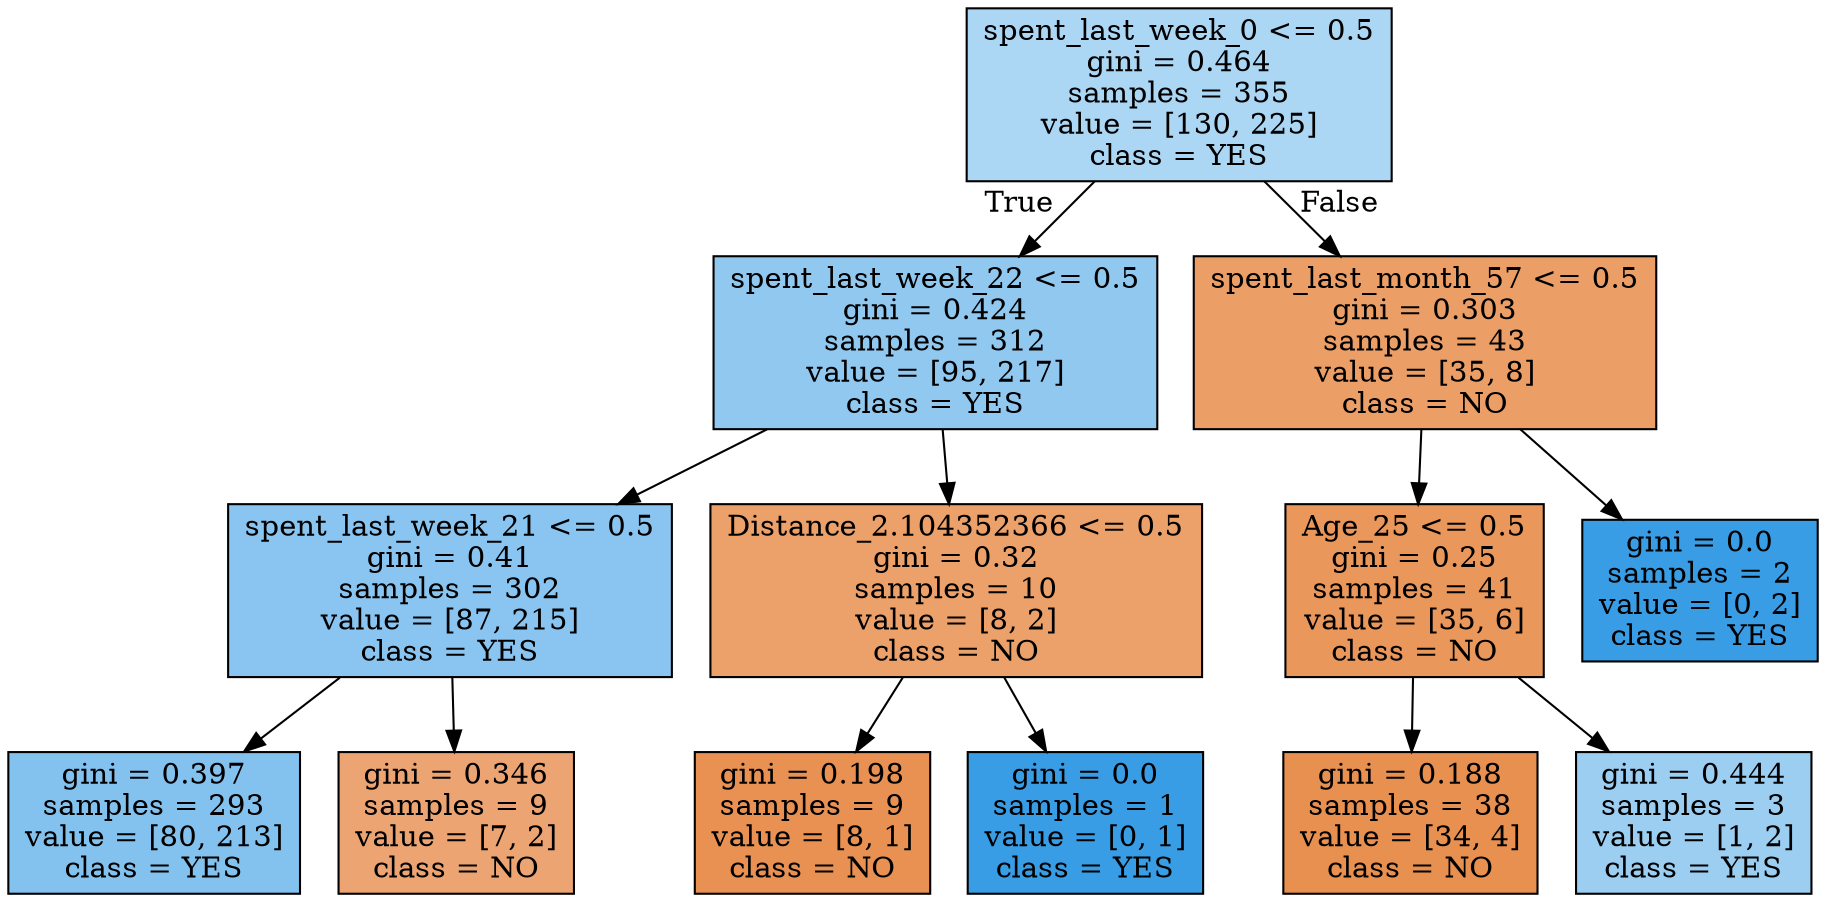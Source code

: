 digraph Tree {
node [shape=box, style="filled", color="black"] ;
0 [label="spent_last_week_0 <= 0.5\ngini = 0.464\nsamples = 355\nvalue = [130, 225]\nclass = YES", fillcolor="#abd6f4"] ;
1 [label="spent_last_week_22 <= 0.5\ngini = 0.424\nsamples = 312\nvalue = [95, 217]\nclass = YES", fillcolor="#90c8f0"] ;
0 -> 1 [labeldistance=2.5, labelangle=45, headlabel="True"] ;
2 [label="spent_last_week_21 <= 0.5\ngini = 0.41\nsamples = 302\nvalue = [87, 215]\nclass = YES", fillcolor="#89c5f0"] ;
1 -> 2 ;
3 [label="gini = 0.397\nsamples = 293\nvalue = [80, 213]\nclass = YES", fillcolor="#83c2ef"] ;
2 -> 3 ;
4 [label="gini = 0.346\nsamples = 9\nvalue = [7, 2]\nclass = NO", fillcolor="#eca572"] ;
2 -> 4 ;
5 [label="Distance_2.104352366 <= 0.5\ngini = 0.32\nsamples = 10\nvalue = [8, 2]\nclass = NO", fillcolor="#eca06a"] ;
1 -> 5 ;
6 [label="gini = 0.198\nsamples = 9\nvalue = [8, 1]\nclass = NO", fillcolor="#e89152"] ;
5 -> 6 ;
7 [label="gini = 0.0\nsamples = 1\nvalue = [0, 1]\nclass = YES", fillcolor="#399de5"] ;
5 -> 7 ;
8 [label="spent_last_month_57 <= 0.5\ngini = 0.303\nsamples = 43\nvalue = [35, 8]\nclass = NO", fillcolor="#eb9e66"] ;
0 -> 8 [labeldistance=2.5, labelangle=-45, headlabel="False"] ;
9 [label="Age_25 <= 0.5\ngini = 0.25\nsamples = 41\nvalue = [35, 6]\nclass = NO", fillcolor="#e9975b"] ;
8 -> 9 ;
10 [label="gini = 0.188\nsamples = 38\nvalue = [34, 4]\nclass = NO", fillcolor="#e89050"] ;
9 -> 10 ;
11 [label="gini = 0.444\nsamples = 3\nvalue = [1, 2]\nclass = YES", fillcolor="#9ccef2"] ;
9 -> 11 ;
12 [label="gini = 0.0\nsamples = 2\nvalue = [0, 2]\nclass = YES", fillcolor="#399de5"] ;
8 -> 12 ;
}